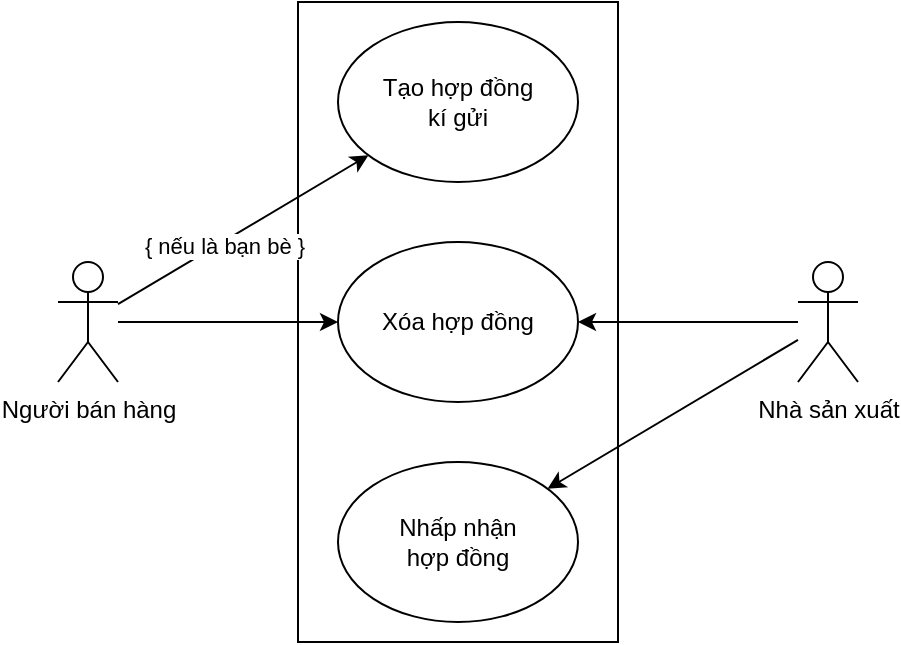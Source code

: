 <mxfile version="19.0.3" type="device"><diagram id="AgGKOPqbVXkP7nVNllwW" name="Page-1"><mxGraphModel dx="943" dy="614" grid="1" gridSize="10" guides="1" tooltips="1" connect="1" arrows="1" fold="1" page="1" pageScale="1" pageWidth="850" pageHeight="1100" math="0" shadow="0"><root><mxCell id="0"/><mxCell id="1" parent="0"/><mxCell id="ajpiwXQGi9MxtYo6HyBv-1" value="Object" style="html=1;" vertex="1" parent="1"><mxGeometry x="340" y="70" width="160" height="320" as="geometry"/></mxCell><mxCell id="vADP1xjAvhvJdc4SWJ-O-1" value="Người bán hàng" style="shape=umlActor;verticalLabelPosition=bottom;verticalAlign=top;html=1;outlineConnect=0;" parent="1" vertex="1"><mxGeometry x="220" y="200" width="30" height="60" as="geometry"/></mxCell><mxCell id="vADP1xjAvhvJdc4SWJ-O-2" value="Tạo hợp đồng&lt;br&gt;kí gửi" style="ellipse;whiteSpace=wrap;html=1;" parent="1" vertex="1"><mxGeometry x="360" y="80" width="120" height="80" as="geometry"/></mxCell><mxCell id="vADP1xjAvhvJdc4SWJ-O-4" value="" style="endArrow=classic;html=1;rounded=0;" parent="1" source="vADP1xjAvhvJdc4SWJ-O-1" target="vADP1xjAvhvJdc4SWJ-O-2" edge="1"><mxGeometry width="50" height="50" relative="1" as="geometry"><mxPoint x="400" y="290" as="sourcePoint"/><mxPoint x="450" y="240" as="targetPoint"/></mxGeometry></mxCell><mxCell id="vADP1xjAvhvJdc4SWJ-O-22" value="{ nếu là bạn bè }" style="edgeLabel;html=1;align=center;verticalAlign=middle;resizable=0;points=[];" parent="vADP1xjAvhvJdc4SWJ-O-4" vertex="1" connectable="0"><mxGeometry x="-0.179" y="-2" relative="1" as="geometry"><mxPoint as="offset"/></mxGeometry></mxCell><mxCell id="vADP1xjAvhvJdc4SWJ-O-5" value="" style="endArrow=classic;html=1;rounded=0;" parent="1" source="vADP1xjAvhvJdc4SWJ-O-11" target="vADP1xjAvhvJdc4SWJ-O-6" edge="1"><mxGeometry width="50" height="50" relative="1" as="geometry"><mxPoint x="400" y="290" as="sourcePoint"/><mxPoint x="245.725" y="310.102" as="targetPoint"/></mxGeometry></mxCell><mxCell id="vADP1xjAvhvJdc4SWJ-O-6" value="Xóa hợp đồng" style="ellipse;whiteSpace=wrap;html=1;" parent="1" vertex="1"><mxGeometry x="360" y="190" width="120" height="80" as="geometry"/></mxCell><mxCell id="vADP1xjAvhvJdc4SWJ-O-7" value="" style="endArrow=classic;html=1;rounded=0;" parent="1" source="vADP1xjAvhvJdc4SWJ-O-1" target="vADP1xjAvhvJdc4SWJ-O-6" edge="1"><mxGeometry width="50" height="50" relative="1" as="geometry"><mxPoint x="290" y="220" as="sourcePoint"/><mxPoint x="340" y="170" as="targetPoint"/></mxGeometry></mxCell><mxCell id="vADP1xjAvhvJdc4SWJ-O-10" value="Nhấp nhận&lt;br&gt;hợp đồng" style="ellipse;whiteSpace=wrap;html=1;" parent="1" vertex="1"><mxGeometry x="360" y="300" width="120" height="80" as="geometry"/></mxCell><mxCell id="vADP1xjAvhvJdc4SWJ-O-11" value="Nhà sản xuất" style="shape=umlActor;verticalLabelPosition=bottom;verticalAlign=top;html=1;outlineConnect=0;" parent="1" vertex="1"><mxGeometry x="590" y="200" width="30" height="60" as="geometry"/></mxCell><mxCell id="vADP1xjAvhvJdc4SWJ-O-20" value="" style="endArrow=classic;html=1;rounded=0;" parent="1" source="vADP1xjAvhvJdc4SWJ-O-11" target="vADP1xjAvhvJdc4SWJ-O-10" edge="1"><mxGeometry width="50" height="50" relative="1" as="geometry"><mxPoint x="530" y="240" as="sourcePoint"/><mxPoint x="580" y="190" as="targetPoint"/></mxGeometry></mxCell></root></mxGraphModel></diagram></mxfile>